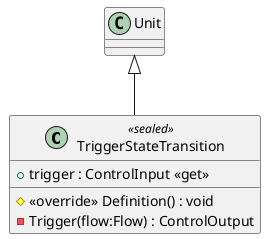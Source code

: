 @startuml
class TriggerStateTransition <<sealed>> {
    + trigger : ControlInput <<get>>
    # <<override>> Definition() : void
    - Trigger(flow:Flow) : ControlOutput
}
Unit <|-- TriggerStateTransition
@enduml
